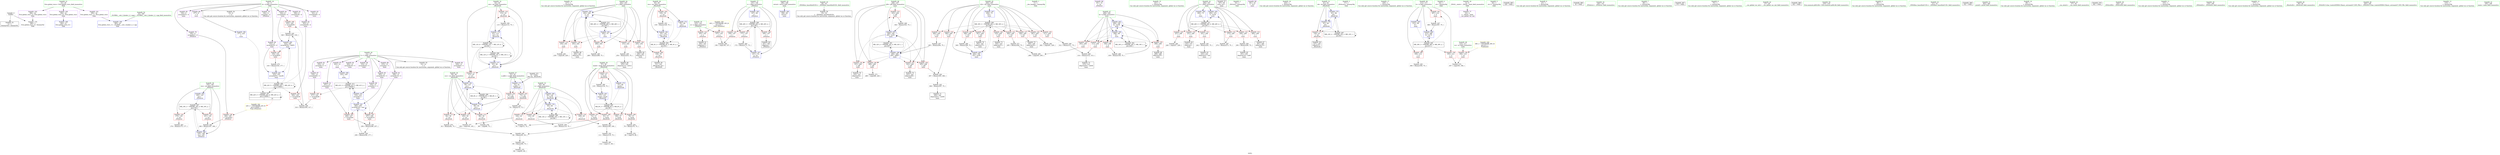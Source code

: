 digraph "SVFG" {
	label="SVFG";

	Node0x565518e38b90 [shape=record,color=grey,label="{NodeID: 0\nNullPtr}"];
	Node0x565518e38b90 -> Node0x565518e5ef60[style=solid];
	Node0x565518e38b90 -> Node0x565518e66040[style=solid];
	Node0x565518e62f60 [shape=record,color=grey,label="{NodeID: 263\n176 = Binary(175, 177, )\n}"];
	Node0x565518e66890 [shape=record,color=blue,label="{NodeID: 180\n65\<--120\ni\<--inc14\n_Z6solve0i\n}"];
	Node0x565518e66890 -> Node0x565518e635a0[style=dashed];
	Node0x565518e66890 -> Node0x565518e63670[style=dashed];
	Node0x565518e66890 -> Node0x565518e63740[style=dashed];
	Node0x565518e66890 -> Node0x565518e666f0[style=dashed];
	Node0x565518e66890 -> Node0x565518e66890[style=dashed];
	Node0x565518e66890 -> Node0x565518e7d8d0[style=dashed];
	Node0x565518e5dba0 [shape=record,color=purple,label="{NodeID: 97\n316\<--12\narrayidx46\<--C\nmain\n}"];
	Node0x565518e5dba0 -> Node0x565518e65bd0[style=solid];
	Node0x565518e53560 [shape=record,color=green,label="{NodeID: 14\n217\<--1\n\<--dummyObj\nCan only get source location for instruction, argument, global var or function.}"];
	Node0x565518e6f4b0 [shape=record,color=grey,label="{NodeID: 277\n106 = cmp(104, 105, )\n}"];
	Node0x565518e614b0 [shape=record,color=blue,label="{NodeID: 194\n202\<--269\nj\<--inc\nmain\n}"];
	Node0x565518e614b0 -> Node0x565518e64370[style=dashed];
	Node0x565518e614b0 -> Node0x565518e64440[style=dashed];
	Node0x565518e614b0 -> Node0x565518e64510[style=dashed];
	Node0x565518e614b0 -> Node0x565518e645e0[style=dashed];
	Node0x565518e614b0 -> Node0x565518e646b0[style=dashed];
	Node0x565518e614b0 -> Node0x565518e614b0[style=dashed];
	Node0x565518e614b0 -> Node0x565518e819d0[style=dashed];
	Node0x565518e5e790 [shape=record,color=red,label="{NodeID: 111\n134\<--57\n\<--mask\n_Z6solve0i\n}"];
	Node0x565518e5e790 -> Node0x565518e62ae0[style=solid];
	Node0x565518e5ca90 [shape=record,color=green,label="{NodeID: 28\n55\<--56\nres\<--res_field_insensitive\n_Z6solve0i\n}"];
	Node0x565518e5ca90 -> Node0x565518e5e2b0[style=solid];
	Node0x565518e5ca90 -> Node0x565518e5e380[style=solid];
	Node0x565518e5ca90 -> Node0x565518e66210[style=solid];
	Node0x565518e5ca90 -> Node0x565518e66a30[style=solid];
	Node0x565518e63b50 [shape=record,color=red,label="{NodeID: 125\n156\<--147\n\<--i\n_Z5Solvev\n}"];
	Node0x565518e63b50 -> Node0x565518e6f930[style=solid];
	Node0x565518e5d5f0 [shape=record,color=green,label="{NodeID: 42\n198\<--199\nretval\<--retval_field_insensitive\nmain\n}"];
	Node0x565518e5d5f0 -> Node0x565518e66f10[style=solid];
	Node0x565518e646b0 [shape=record,color=red,label="{NodeID: 139\n268\<--202\n\<--j\nmain\n}"];
	Node0x565518e646b0 -> Node0x565518e63260[style=solid];
	Node0x565518e5f260 [shape=record,color=black,label="{NodeID: 56\n35\<--36\n\<--_ZNSt8ios_base4InitD1Ev\nCan only get source location for instruction, argument, global var or function.}"];
	Node0x565518e65210 [shape=record,color=red,label="{NodeID: 153\n343\<--206\n\<--j26\nmain\n}"];
	Node0x565518e65210 -> Node0x565518e6e8b0[style=solid];
	Node0x565518e5fdf0 [shape=record,color=black,label="{NodeID: 70\n302\<--301\nidxprom37\<--\nmain\n}"];
	Node0x565518e6bc20 [shape=record,color=grey,label="{NodeID: 250\n259 = Binary(258, 177, )\n}"];
	Node0x565518e6bc20 -> Node0x565518e613e0[style=solid];
	Node0x565518e65d70 [shape=record,color=red,label="{NodeID: 167\n334\<--333\n\<--arrayidx55\nmain\n}"];
	Node0x565518e65d70 -> Node0x565518e6ed30[style=solid];
	Node0x565518e60950 [shape=record,color=purple,label="{NodeID: 84\n324\<--8\narrayidx50\<--d\nmain\n}"];
	Node0x565518e60950 -> Node0x565518e65ca0[style=solid];
	Node0x565518e60950 -> Node0x565518e61990[style=solid];
	Node0x565518e3ced0 [shape=record,color=green,label="{NodeID: 1\n7\<--1\n__dso_handle\<--dummyObj\nGlob }"];
	Node0x565518e630e0 [shape=record,color=grey,label="{NodeID: 264\n172 = Binary(171, 75, )\n}"];
	Node0x565518e630e0 -> Node0x565518e66e40[style=solid];
	Node0x565518e66960 [shape=record,color=blue,label="{NodeID: 181\n59\<--123\ncur\<--\n_Z6solve0i\n}"];
	Node0x565518e66960 -> Node0x565518e5e860[style=dashed];
	Node0x565518e66960 -> Node0x565518e5e930[style=dashed];
	Node0x565518e66960 -> Node0x565518e5ea00[style=dashed];
	Node0x565518e66960 -> Node0x565518e66960[style=dashed];
	Node0x565518e66960 -> Node0x565518e7c5d0[style=dashed];
	Node0x565518e5dc70 [shape=record,color=purple,label="{NodeID: 98\n181\<--18\n\<--.str\n_Z5Solvev\n}"];
	Node0x565518e5c100 [shape=record,color=green,label="{NodeID: 15\n221\<--1\n\<--dummyObj\nCan only get source location for instruction, argument, global var or function.}"];
	Node0x565518e6f630 [shape=record,color=grey,label="{NodeID: 278\n76 = cmp(72, 74, )\n}"];
	Node0x565518e61580 [shape=record,color=blue,label="{NodeID: 195\n200\<--274\ni\<--inc20\nmain\n}"];
	Node0x565518e61580 -> Node0x565518e814d0[style=dashed];
	Node0x565518e5e860 [shape=record,color=red,label="{NodeID: 112\n88\<--59\n\<--cur\n_Z6solve0i\n}"];
	Node0x565518e5e860 -> Node0x565518e6f7b0[style=solid];
	Node0x565518e5cb60 [shape=record,color=green,label="{NodeID: 29\n57\<--58\nmask\<--mask_field_insensitive\n_Z6solve0i\n}"];
	Node0x565518e5cb60 -> Node0x565518e5e450[style=solid];
	Node0x565518e5cb60 -> Node0x565518e5e520[style=solid];
	Node0x565518e5cb60 -> Node0x565518e5e5f0[style=solid];
	Node0x565518e5cb60 -> Node0x565518e5e6c0[style=solid];
	Node0x565518e5cb60 -> Node0x565518e5e790[style=solid];
	Node0x565518e5cb60 -> Node0x565518e662e0[style=solid];
	Node0x565518e5cb60 -> Node0x565518e66b00[style=solid];
	Node0x565518e63c20 [shape=record,color=red,label="{NodeID: 126\n160\<--147\n\<--i\n_Z5Solvev\n}"];
	Node0x565518e63c20 -> Node0x565518e5f5d0[style=solid];
	Node0x565518e5d6c0 [shape=record,color=green,label="{NodeID: 43\n200\<--201\ni\<--i_field_insensitive\nmain\n}"];
	Node0x565518e5d6c0 -> Node0x565518e63e90[style=solid];
	Node0x565518e5d6c0 -> Node0x565518e63f60[style=solid];
	Node0x565518e5d6c0 -> Node0x565518e64030[style=solid];
	Node0x565518e5d6c0 -> Node0x565518e64100[style=solid];
	Node0x565518e5d6c0 -> Node0x565518e641d0[style=solid];
	Node0x565518e5d6c0 -> Node0x565518e642a0[style=solid];
	Node0x565518e5d6c0 -> Node0x565518e670b0[style=solid];
	Node0x565518e5d6c0 -> Node0x565518e61580[style=solid];
	Node0x565518e7fbd0 [shape=record,color=black,label="{NodeID: 306\nMR_20V_3 = PHI(MR_20V_4, MR_20V_2, )\npts\{148 \}\n}"];
	Node0x565518e7fbd0 -> Node0x565518e63b50[style=dashed];
	Node0x565518e7fbd0 -> Node0x565518e63c20[style=dashed];
	Node0x565518e7fbd0 -> Node0x565518e63cf0[style=dashed];
	Node0x565518e7fbd0 -> Node0x565518e66e40[style=dashed];
	Node0x565518e64780 [shape=record,color=red,label="{NodeID: 140\n281\<--204\n\<--i22\nmain\n}"];
	Node0x565518e64780 -> Node0x565518e6fc30[style=solid];
	Node0x565518e5f360 [shape=record,color=black,label="{NodeID: 57\n197\<--69\nmain_ret\<--\nmain\n}"];
	Node0x565518e652e0 [shape=record,color=red,label="{NodeID: 154\n293\<--208\n\<--k\nmain\n}"];
	Node0x565518e652e0 -> Node0x565518e700b0[style=solid];
	Node0x565518e5fec0 [shape=record,color=black,label="{NodeID: 71\n309\<--308\nidxprom41\<--sub40\nmain\n}"];
	Node0x565518e6bda0 [shape=record,color=grey,label="{NodeID: 251\n258 = Binary(248, 257, )\n}"];
	Node0x565518e6bda0 -> Node0x565518e6bc20[style=solid];
	Node0x565518e65e40 [shape=record,color=blue,label="{NodeID: 168\n384\<--23\nllvm.global_ctors_0\<--\nGlob }"];
	Node0x565518e60a20 [shape=record,color=purple,label="{NodeID: 85\n330\<--8\narrayidx53\<--d\nmain\n}"];
	Node0x565518e39320 [shape=record,color=green,label="{NodeID: 2\n16\<--1\n_ZSt3cin\<--dummyObj\nGlob }"];
	Node0x565518e63260 [shape=record,color=grey,label="{NodeID: 265\n269 = Binary(268, 75, )\n}"];
	Node0x565518e63260 -> Node0x565518e614b0[style=solid];
	Node0x565518e66a30 [shape=record,color=blue,label="{NodeID: 182\n55\<--130\nres\<--inc17\n_Z6solve0i\n}"];
	Node0x565518e66a30 -> Node0x565518e7bbd0[style=dashed];
	Node0x565518e5dd40 [shape=record,color=purple,label="{NodeID: 99\n361\<--20\n\<--.str.1\nmain\n}"];
	Node0x565518e5c190 [shape=record,color=green,label="{NodeID: 16\n224\<--1\n\<--dummyObj\nCan only get source location for instruction, argument, global var or function.}"];
	Node0x565518e6f7b0 [shape=record,color=grey,label="{NodeID: 279\n89 = cmp(88, 75, )\n}"];
	Node0x565518e61650 [shape=record,color=blue,label="{NodeID: 196\n277\<--224\n\<--\nmain\n}"];
	Node0x565518e61650 -> Node0x565518e7ecd0[style=dashed];
	Node0x565518e5e930 [shape=record,color=red,label="{NodeID: 113\n92\<--59\n\<--cur\n_Z6solve0i\n}"];
	Node0x565518e5e930 -> Node0x565518e6ea30[style=solid];
	Node0x565518e5cc30 [shape=record,color=green,label="{NodeID: 30\n59\<--60\ncur\<--cur_field_insensitive\n_Z6solve0i\n}"];
	Node0x565518e5cc30 -> Node0x565518e5e860[style=solid];
	Node0x565518e5cc30 -> Node0x565518e5e930[style=solid];
	Node0x565518e5cc30 -> Node0x565518e5ea00[style=solid];
	Node0x565518e5cc30 -> Node0x565518e663b0[style=solid];
	Node0x565518e5cc30 -> Node0x565518e66960[style=solid];
	Node0x565518e63cf0 [shape=record,color=red,label="{NodeID: 127\n171\<--147\n\<--i\n_Z5Solvev\n}"];
	Node0x565518e63cf0 -> Node0x565518e630e0[style=solid];
	Node0x565518e5d790 [shape=record,color=green,label="{NodeID: 44\n202\<--203\nj\<--j_field_insensitive\nmain\n}"];
	Node0x565518e5d790 -> Node0x565518e64370[style=solid];
	Node0x565518e5d790 -> Node0x565518e64440[style=solid];
	Node0x565518e5d790 -> Node0x565518e64510[style=solid];
	Node0x565518e5d790 -> Node0x565518e645e0[style=solid];
	Node0x565518e5d790 -> Node0x565518e646b0[style=solid];
	Node0x565518e5d790 -> Node0x565518e61310[style=solid];
	Node0x565518e5d790 -> Node0x565518e614b0[style=solid];
	Node0x565518e800d0 [shape=record,color=black,label="{NodeID: 307\nMR_18V_3 = PHI(MR_18V_4, MR_18V_2, )\npts\{146 \}\n}"];
	Node0x565518e800d0 -> Node0x565518e639b0[style=dashed];
	Node0x565518e800d0 -> Node0x565518e63a80[style=dashed];
	Node0x565518e800d0 -> Node0x565518e66d70[style=dashed];
	Node0x565518e64850 [shape=record,color=red,label="{NodeID: 141\n284\<--204\n\<--i22\nmain\n}"];
	Node0x565518e64850 -> Node0x565518e62660[style=solid];
	Node0x565518e5f430 [shape=record,color=black,label="{NodeID: 58\n127\<--126\ntobool15\<--\n_Z6solve0i\n}"];
	Node0x565518e6aa20 [shape=record,color=grey,label="{NodeID: 238\n95 = Binary(94, 75, )\n}"];
	Node0x565518e6aa20 -> Node0x565518e6f1b0[style=solid];
	Node0x565518e653b0 [shape=record,color=red,label="{NodeID: 155\n298\<--208\n\<--k\nmain\n}"];
	Node0x565518e653b0 -> Node0x565518e5fd20[style=solid];
	Node0x565518e5ff90 [shape=record,color=black,label="{NodeID: 72\n315\<--314\nidxprom45\<--sub44\nmain\n}"];
	Node0x565518e6bf20 [shape=record,color=grey,label="{NodeID: 252\n111 = Binary(110, 75, )\n}"];
	Node0x565518e6bf20 -> Node0x565518e6fab0[style=solid];
	Node0x565518e65f40 [shape=record,color=blue,label="{NodeID: 169\n385\<--24\nllvm.global_ctors_1\<--_GLOBAL__sub_I_ilyakor_2_1.cpp\nGlob }"];
	Node0x565518e60af0 [shape=record,color=purple,label="{NodeID: 86\n333\<--8\narrayidx55\<--d\nmain\n}"];
	Node0x565518e60af0 -> Node0x565518e65d70[style=solid];
	Node0x565518e60af0 -> Node0x565518e61a60[style=solid];
	Node0x565518e3c8d0 [shape=record,color=green,label="{NodeID: 3\n17\<--1\n_ZSt4cout\<--dummyObj\nGlob }"];
	Node0x565518e6e430 [shape=record,color=grey,label="{NodeID: 266\n349 = Binary(348, 75, )\n}"];
	Node0x565518e6e430 -> Node0x565518e61cd0[style=solid];
	Node0x565518e66b00 [shape=record,color=blue,label="{NodeID: 183\n57\<--135\nmask\<--inc20\n_Z6solve0i\n}"];
	Node0x565518e66b00 -> Node0x565518e7c0d0[style=dashed];
	Node0x565518e5de10 [shape=record,color=purple,label="{NodeID: 100\n384\<--22\nllvm.global_ctors_0\<--llvm.global_ctors\nGlob }"];
	Node0x565518e5de10 -> Node0x565518e65e40[style=solid];
	Node0x565518e5c220 [shape=record,color=green,label="{NodeID: 17\n229\<--1\n\<--dummyObj\nCan only get source location for instruction, argument, global var or function.}"];
	Node0x565518e6f930 [shape=record,color=grey,label="{NodeID: 280\n158 = cmp(156, 157, )\n}"];
	Node0x565518e61720 [shape=record,color=blue,label="{NodeID: 197\n204\<--75\ni22\<--\nmain\n}"];
	Node0x565518e61720 -> Node0x565518e7ddd0[style=dashed];
	Node0x565518e5ea00 [shape=record,color=red,label="{NodeID: 114\n105\<--59\n\<--cur\n_Z6solve0i\n}"];
	Node0x565518e5ea00 -> Node0x565518e6f4b0[style=solid];
	Node0x565518e5cd00 [shape=record,color=green,label="{NodeID: 31\n61\<--62\nok\<--ok_field_insensitive\n_Z6solve0i\n}"];
	Node0x565518e5cd00 -> Node0x565518e63330[style=solid];
	Node0x565518e5cd00 -> Node0x565518e66480[style=solid];
	Node0x565518e5cd00 -> Node0x565518e66550[style=solid];
	Node0x565518e7bbd0 [shape=record,color=black,label="{NodeID: 294\nMR_4V_3 = PHI(MR_4V_4, MR_4V_2, )\npts\{56 \}\n}"];
	Node0x565518e7bbd0 -> Node0x565518e5e2b0[style=dashed];
	Node0x565518e7bbd0 -> Node0x565518e5e380[style=dashed];
	Node0x565518e7bbd0 -> Node0x565518e66a30[style=dashed];
	Node0x565518e7bbd0 -> Node0x565518e7bbd0[style=dashed];
	Node0x565518e63dc0 [shape=record,color=red,label="{NodeID: 128\n166\<--165\n\<--arrayidx2\n_Z5Solvev\n}"];
	Node0x565518e63dc0 -> Node0x565518e62de0[style=solid];
	Node0x565518e5d860 [shape=record,color=green,label="{NodeID: 45\n204\<--205\ni22\<--i22_field_insensitive\nmain\n}"];
	Node0x565518e5d860 -> Node0x565518e64780[style=solid];
	Node0x565518e5d860 -> Node0x565518e64850[style=solid];
	Node0x565518e5d860 -> Node0x565518e64920[style=solid];
	Node0x565518e5d860 -> Node0x565518e649f0[style=solid];
	Node0x565518e5d860 -> Node0x565518e64ac0[style=solid];
	Node0x565518e5d860 -> Node0x565518e64b90[style=solid];
	Node0x565518e5d860 -> Node0x565518e64c60[style=solid];
	Node0x565518e5d860 -> Node0x565518e64d30[style=solid];
	Node0x565518e5d860 -> Node0x565518e64e00[style=solid];
	Node0x565518e5d860 -> Node0x565518e61720[style=solid];
	Node0x565518e5d860 -> Node0x565518e61cd0[style=solid];
	Node0x565518e64920 [shape=record,color=red,label="{NodeID: 142\n294\<--204\n\<--i22\nmain\n}"];
	Node0x565518e64920 -> Node0x565518e6ebb0[style=solid];
	Node0x565518e5f500 [shape=record,color=black,label="{NodeID: 59\n51\<--138\n_Z6solve0i_ret\<--\n_Z6solve0i\n}"];
	Node0x565518e6aba0 [shape=record,color=grey,label="{NodeID: 239\n360 = Binary(359, 75, )\n}"];
	Node0x565518e65480 [shape=record,color=red,label="{NodeID: 156\n313\<--208\n\<--k\nmain\n}"];
	Node0x565518e65480 -> Node0x565518e6b920[style=solid];
	Node0x565518e60060 [shape=record,color=black,label="{NodeID: 73\n320\<--319\nidxprom47\<--\nmain\n}"];
	Node0x565518e6c0a0 [shape=record,color=grey,label="{NodeID: 253\n130 = Binary(129, 75, )\n}"];
	Node0x565518e6c0a0 -> Node0x565518e66a30[style=solid];
	Node0x565518e66040 [shape=record,color=blue, style = dotted,label="{NodeID: 170\n386\<--3\nllvm.global_ctors_2\<--dummyVal\nGlob }"];
	Node0x565518e60bc0 [shape=record,color=purple,label="{NodeID: 87\n222\<--12\n\<--C\nmain\n}"];
	Node0x565518e60bc0 -> Node0x565518e66fe0[style=solid];
	Node0x565518e53eb0 [shape=record,color=green,label="{NodeID: 4\n18\<--1\n.str\<--dummyObj\nGlob }"];
	Node0x565518e6e5b0 [shape=record,color=grey,label="{NodeID: 267\n274 = Binary(273, 75, )\n}"];
	Node0x565518e6e5b0 -> Node0x565518e61580[style=solid];
	Node0x565518e66bd0 [shape=record,color=blue,label="{NodeID: 184\n145\<--153\nres\<--\n_Z5Solvev\n}"];
	Node0x565518e66bd0 -> Node0x565518e800d0[style=dashed];
	Node0x565518e5df10 [shape=record,color=purple,label="{NodeID: 101\n385\<--22\nllvm.global_ctors_1\<--llvm.global_ctors\nGlob }"];
	Node0x565518e5df10 -> Node0x565518e65f40[style=solid];
	Node0x565518e5c2b0 [shape=record,color=green,label="{NodeID: 18\n4\<--6\n_ZStL8__ioinit\<--_ZStL8__ioinit_field_insensitive\nGlob }"];
	Node0x565518e5c2b0 -> Node0x565518e603a0[style=solid];
	Node0x565518e6fab0 [shape=record,color=grey,label="{NodeID: 281\n112 = cmp(111, 69, )\n}"];
	Node0x565518e617f0 [shape=record,color=blue,label="{NodeID: 198\n206\<--285\nj26\<--add27\nmain\n}"];
	Node0x565518e617f0 -> Node0x565518e64ed0[style=dashed];
	Node0x565518e617f0 -> Node0x565518e64fa0[style=dashed];
	Node0x565518e617f0 -> Node0x565518e65070[style=dashed];
	Node0x565518e617f0 -> Node0x565518e65140[style=dashed];
	Node0x565518e617f0 -> Node0x565518e65210[style=dashed];
	Node0x565518e617f0 -> Node0x565518e61c00[style=dashed];
	Node0x565518e617f0 -> Node0x565518e7e2d0[style=dashed];
	Node0x565518e63330 [shape=record,color=red,label="{NodeID: 115\n126\<--61\n\<--ok\n_Z6solve0i\n}"];
	Node0x565518e63330 -> Node0x565518e5f430[style=solid];
	Node0x565518e5cdd0 [shape=record,color=green,label="{NodeID: 32\n63\<--64\ncnt\<--cnt_field_insensitive\n_Z6solve0i\n}"];
	Node0x565518e5cdd0 -> Node0x565518e63400[style=solid];
	Node0x565518e5cdd0 -> Node0x565518e634d0[style=solid];
	Node0x565518e5cdd0 -> Node0x565518e66620[style=solid];
	Node0x565518e5cdd0 -> Node0x565518e667c0[style=solid];
	Node0x565518e7c0d0 [shape=record,color=black,label="{NodeID: 295\nMR_6V_3 = PHI(MR_6V_4, MR_6V_2, )\npts\{58 \}\n}"];
	Node0x565518e7c0d0 -> Node0x565518e5e450[style=dashed];
	Node0x565518e7c0d0 -> Node0x565518e5e520[style=dashed];
	Node0x565518e7c0d0 -> Node0x565518e5e5f0[style=dashed];
	Node0x565518e7c0d0 -> Node0x565518e5e6c0[style=dashed];
	Node0x565518e7c0d0 -> Node0x565518e5e790[style=dashed];
	Node0x565518e7c0d0 -> Node0x565518e66b00[style=dashed];
	Node0x565518e63e90 [shape=record,color=red,label="{NodeID: 129\n227\<--200\n\<--i\nmain\n}"];
	Node0x565518e63e90 -> Node0x565518e6ff30[style=solid];
	Node0x565518e5d930 [shape=record,color=green,label="{NodeID: 46\n206\<--207\nj26\<--j26_field_insensitive\nmain\n}"];
	Node0x565518e5d930 -> Node0x565518e64ed0[style=solid];
	Node0x565518e5d930 -> Node0x565518e64fa0[style=solid];
	Node0x565518e5d930 -> Node0x565518e65070[style=solid];
	Node0x565518e5d930 -> Node0x565518e65140[style=solid];
	Node0x565518e5d930 -> Node0x565518e65210[style=solid];
	Node0x565518e5d930 -> Node0x565518e617f0[style=solid];
	Node0x565518e5d930 -> Node0x565518e61c00[style=solid];
	Node0x565518e649f0 [shape=record,color=red,label="{NodeID: 143\n301\<--204\n\<--i22\nmain\n}"];
	Node0x565518e649f0 -> Node0x565518e5fdf0[style=solid];
	Node0x565518e5f5d0 [shape=record,color=black,label="{NodeID: 60\n161\<--160\nidxprom\<--\n_Z5Solvev\n}"];
	Node0x565518e6ad20 [shape=record,color=grey,label="{NodeID: 240\n94 = Binary(91, 93, )\n}"];
	Node0x565518e6ad20 -> Node0x565518e6aa20[style=solid];
	Node0x565518e65550 [shape=record,color=red,label="{NodeID: 157\n338\<--208\n\<--k\nmain\n}"];
	Node0x565518e65550 -> Node0x565518e6e730[style=solid];
	Node0x565518e60130 [shape=record,color=black,label="{NodeID: 74\n323\<--322\nidxprom49\<--\nmain\n}"];
	Node0x565518e6c220 [shape=record,color=grey,label="{NodeID: 254\n79 = Binary(78, 75, )\n}"];
	Node0x565518e6c220 -> Node0x565518e6f330[style=solid];
	Node0x565518e66140 [shape=record,color=blue,label="{NodeID: 171\n53\<--52\nn.addr\<--n\n_Z6solve0i\n}"];
	Node0x565518e66140 -> Node0x565518e5e110[style=dashed];
	Node0x565518e66140 -> Node0x565518e5e1e0[style=dashed];
	Node0x565518e60c90 [shape=record,color=purple,label="{NodeID: 88\n233\<--12\narrayidx\<--C\nmain\n}"];
	Node0x565518e3cc00 [shape=record,color=green,label="{NodeID: 5\n20\<--1\n.str.1\<--dummyObj\nGlob }"];
	Node0x565518e6e730 [shape=record,color=grey,label="{NodeID: 268\n339 = Binary(338, 75, )\n}"];
	Node0x565518e6e730 -> Node0x565518e61b30[style=solid];
	Node0x565518e66ca0 [shape=record,color=blue,label="{NodeID: 185\n147\<--69\ni\<--\n_Z5Solvev\n}"];
	Node0x565518e66ca0 -> Node0x565518e7fbd0[style=dashed];
	Node0x565518e5e010 [shape=record,color=purple,label="{NodeID: 102\n386\<--22\nllvm.global_ctors_2\<--llvm.global_ctors\nGlob }"];
	Node0x565518e5e010 -> Node0x565518e66040[style=solid];
	Node0x565518e5c340 [shape=record,color=green,label="{NodeID: 19\n8\<--11\nd\<--d_field_insensitive\nGlob }"];
	Node0x565518e5c340 -> Node0x565518e5f060[style=solid];
	Node0x565518e5c340 -> Node0x565518e60470[style=solid];
	Node0x565518e5c340 -> Node0x565518e60540[style=solid];
	Node0x565518e5c340 -> Node0x565518e60610[style=solid];
	Node0x565518e5c340 -> Node0x565518e606e0[style=solid];
	Node0x565518e5c340 -> Node0x565518e607b0[style=solid];
	Node0x565518e5c340 -> Node0x565518e60880[style=solid];
	Node0x565518e5c340 -> Node0x565518e60950[style=solid];
	Node0x565518e5c340 -> Node0x565518e60a20[style=solid];
	Node0x565518e5c340 -> Node0x565518e60af0[style=solid];
	Node0x565518b2f8b0 [shape=record,color=black,label="{NodeID: 365\n149 = PHI()\n}"];
	Node0x565518e6fc30 [shape=record,color=grey,label="{NodeID: 282\n282 = cmp(281, 229, )\n}"];
	Node0x565518e618c0 [shape=record,color=blue,label="{NodeID: 199\n208\<--69\nk\<--\nmain\n}"];
	Node0x565518e618c0 -> Node0x565518e652e0[style=dashed];
	Node0x565518e618c0 -> Node0x565518e653b0[style=dashed];
	Node0x565518e618c0 -> Node0x565518e65480[style=dashed];
	Node0x565518e618c0 -> Node0x565518e65550[style=dashed];
	Node0x565518e618c0 -> Node0x565518e618c0[style=dashed];
	Node0x565518e618c0 -> Node0x565518e61b30[style=dashed];
	Node0x565518e618c0 -> Node0x565518e7e7d0[style=dashed];
	Node0x565518e63400 [shape=record,color=red,label="{NodeID: 116\n114\<--63\n\<--cnt\n_Z6solve0i\n}"];
	Node0x565518e63400 -> Node0x565518e624e0[style=solid];
	Node0x565518e5cea0 [shape=record,color=green,label="{NodeID: 33\n65\<--66\ni\<--i_field_insensitive\n_Z6solve0i\n}"];
	Node0x565518e5cea0 -> Node0x565518e635a0[style=solid];
	Node0x565518e5cea0 -> Node0x565518e63670[style=solid];
	Node0x565518e5cea0 -> Node0x565518e63740[style=solid];
	Node0x565518e5cea0 -> Node0x565518e666f0[style=solid];
	Node0x565518e5cea0 -> Node0x565518e66890[style=solid];
	Node0x565518e7c5d0 [shape=record,color=black,label="{NodeID: 296\nMR_8V_2 = PHI(MR_8V_3, MR_8V_1, )\npts\{60 \}\n}"];
	Node0x565518e7c5d0 -> Node0x565518e663b0[style=dashed];
	Node0x565518e7c5d0 -> Node0x565518e7c5d0[style=dashed];
	Node0x565518e63f60 [shape=record,color=red,label="{NodeID: 130\n231\<--200\n\<--i\nmain\n}"];
	Node0x565518e63f60 -> Node0x565518e5f770[style=solid];
	Node0x565518e5da00 [shape=record,color=green,label="{NodeID: 47\n208\<--209\nk\<--k_field_insensitive\nmain\n}"];
	Node0x565518e5da00 -> Node0x565518e652e0[style=solid];
	Node0x565518e5da00 -> Node0x565518e653b0[style=solid];
	Node0x565518e5da00 -> Node0x565518e65480[style=solid];
	Node0x565518e5da00 -> Node0x565518e65550[style=solid];
	Node0x565518e5da00 -> Node0x565518e618c0[style=solid];
	Node0x565518e5da00 -> Node0x565518e61b30[style=solid];
	Node0x565518e64ac0 [shape=record,color=red,label="{NodeID: 144\n306\<--204\n\<--i22\nmain\n}"];
	Node0x565518e64ac0 -> Node0x565518e6b320[style=solid];
	Node0x565518e5f6a0 [shape=record,color=black,label="{NodeID: 61\n164\<--163\nidxprom1\<--\n_Z5Solvev\n}"];
	Node0x565518e6aea0 [shape=record,color=grey,label="{NodeID: 241\n74 = Binary(75, 73, )\n}"];
	Node0x565518e6aea0 -> Node0x565518e6f630[style=solid];
	Node0x565518e65620 [shape=record,color=red,label="{NodeID: 158\n356\<--210\n\<--nc\nmain\n}"];
	Node0x565518e65620 -> Node0x565518e6f030[style=solid];
	Node0x565518e60200 [shape=record,color=black,label="{NodeID: 75\n329\<--328\nidxprom52\<--\nmain\n}"];
	Node0x565518e62360 [shape=record,color=grey,label="{NodeID: 255\n254 = Binary(253, 75, )\n}"];
	Node0x565518e62360 -> Node0x565518e5fab0[style=solid];
	Node0x565518e66210 [shape=record,color=blue,label="{NodeID: 172\n55\<--69\nres\<--\n_Z6solve0i\n}"];
	Node0x565518e66210 -> Node0x565518e7bbd0[style=dashed];
	Node0x565518e60d60 [shape=record,color=purple,label="{NodeID: 89\n234\<--12\narrayidx1\<--C\nmain\n}"];
	Node0x565518e60d60 -> Node0x565518e67180[style=solid];
	Node0x565518e3cab0 [shape=record,color=green,label="{NodeID: 6\n23\<--1\n\<--dummyObj\nCan only get source location for instruction, argument, global var or function.}"];
	Node0x565518e6e8b0 [shape=record,color=grey,label="{NodeID: 269\n344 = Binary(343, 75, )\n}"];
	Node0x565518e6e8b0 -> Node0x565518e61c00[style=solid];
	Node0x565518e66d70 [shape=record,color=blue,label="{NodeID: 186\n145\<--168\nres\<--add\n_Z5Solvev\n}"];
	Node0x565518e66d70 -> Node0x565518e800d0[style=dashed];
	Node0x565518e5e110 [shape=record,color=red,label="{NodeID: 103\n73\<--53\n\<--n.addr\n_Z6solve0i\n}"];
	Node0x565518e5e110 -> Node0x565518e6aea0[style=solid];
	Node0x565518e5c410 [shape=record,color=green,label="{NodeID: 20\n12\<--15\nC\<--C_field_insensitive\nGlob }"];
	Node0x565518e5c410 -> Node0x565518e5f160[style=solid];
	Node0x565518e5c410 -> Node0x565518e60bc0[style=solid];
	Node0x565518e5c410 -> Node0x565518e60c90[style=solid];
	Node0x565518e5c410 -> Node0x565518e60d60[style=solid];
	Node0x565518e5c410 -> Node0x565518e60e30[style=solid];
	Node0x565518e5c410 -> Node0x565518e60f00[style=solid];
	Node0x565518e5c410 -> Node0x565518e60fd0[style=solid];
	Node0x565518e5c410 -> Node0x565518e610a0[style=solid];
	Node0x565518e5c410 -> Node0x565518e61170[style=solid];
	Node0x565518e5c410 -> Node0x565518e61240[style=solid];
	Node0x565518e5c410 -> Node0x565518e5dad0[style=solid];
	Node0x565518e5c410 -> Node0x565518e5dba0[style=solid];
	Node0x565518e97230 [shape=record,color=black,label="{NodeID: 366\n34 = PHI()\n}"];
	Node0x565518e6fdb0 [shape=record,color=grey,label="{NodeID: 283\n239 = cmp(238, 229, )\n}"];
	Node0x565518e61990 [shape=record,color=blue,label="{NodeID: 200\n324\<--326\narrayidx50\<--add51\nmain\n}"];
	Node0x565518e61990 -> Node0x565518e65d70[style=dashed];
	Node0x565518e61990 -> Node0x565518e61a60[style=dashed];
	Node0x565518e634d0 [shape=record,color=red,label="{NodeID: 117\n123\<--63\n\<--cnt\n_Z6solve0i\n}"];
	Node0x565518e634d0 -> Node0x565518e66960[style=solid];
	Node0x565518e5cf70 [shape=record,color=green,label="{NodeID: 34\n140\<--141\n_Z5Solvev\<--_Z5Solvev_field_insensitive\n}"];
	Node0x565518e7cad0 [shape=record,color=black,label="{NodeID: 297\nMR_10V_2 = PHI(MR_10V_3, MR_10V_1, )\npts\{62 \}\n}"];
	Node0x565518e7cad0 -> Node0x565518e66480[style=dashed];
	Node0x565518e7cad0 -> Node0x565518e7cad0[style=dashed];
	Node0x565518e64030 [shape=record,color=red,label="{NodeID: 131\n241\<--200\n\<--i\nmain\n}"];
	Node0x565518e64030 -> Node0x565518e62c60[style=solid];
	Node0x565518e5eaf0 [shape=record,color=green,label="{NodeID: 48\n210\<--211\nnc\<--nc_field_insensitive\nmain\n}"];
	Node0x565518e5eaf0 -> Node0x565518e65620[style=solid];
	Node0x565518e814d0 [shape=record,color=black,label="{NodeID: 311\nMR_26V_3 = PHI(MR_26V_4, MR_26V_2, )\npts\{201 \}\n}"];
	Node0x565518e814d0 -> Node0x565518e63e90[style=dashed];
	Node0x565518e814d0 -> Node0x565518e63f60[style=dashed];
	Node0x565518e814d0 -> Node0x565518e64030[style=dashed];
	Node0x565518e814d0 -> Node0x565518e64100[style=dashed];
	Node0x565518e814d0 -> Node0x565518e641d0[style=dashed];
	Node0x565518e814d0 -> Node0x565518e642a0[style=dashed];
	Node0x565518e814d0 -> Node0x565518e61580[style=dashed];
	Node0x565518e64b90 [shape=record,color=red,label="{NodeID: 145\n311\<--204\n\<--i22\nmain\n}"];
	Node0x565518e64b90 -> Node0x565518e6baa0[style=solid];
	Node0x565518e5f770 [shape=record,color=black,label="{NodeID: 62\n232\<--231\nidxprom\<--\nmain\n}"];
	Node0x565518e6b020 [shape=record,color=grey,label="{NodeID: 242\n110 = Binary(108, 109, )\n}"];
	Node0x565518e6b020 -> Node0x565518e6bf20[style=solid];
	Node0x565518e656f0 [shape=record,color=red,label="{NodeID: 159\n355\<--212\n\<--it\nmain\n}"];
	Node0x565518e656f0 -> Node0x565518e6f030[style=solid];
	Node0x565518e602d0 [shape=record,color=black,label="{NodeID: 76\n332\<--331\nidxprom54\<--\nmain\n}"];
	Node0x565518e86520 [shape=record,color=yellow,style=double,label="{NodeID: 339\n16V_1 = ENCHI(MR_16V_0)\npts\{144 \}\nFun[_Z5Solvev]}"];
	Node0x565518e86520 -> Node0x565518e63810[style=dashed];
	Node0x565518e86520 -> Node0x565518e638e0[style=dashed];
	Node0x565518e624e0 [shape=record,color=grey,label="{NodeID: 256\n115 = Binary(114, 75, )\n}"];
	Node0x565518e624e0 -> Node0x565518e667c0[style=solid];
	Node0x565518e662e0 [shape=record,color=blue,label="{NodeID: 173\n57\<--69\nmask\<--\n_Z6solve0i\n}"];
	Node0x565518e662e0 -> Node0x565518e7c0d0[style=dashed];
	Node0x565518e60e30 [shape=record,color=purple,label="{NodeID: 90\n244\<--12\narrayidx6\<--C\nmain\n}"];
	Node0x565518e393e0 [shape=record,color=green,label="{NodeID: 7\n69\<--1\n\<--dummyObj\nCan only get source location for instruction, argument, global var or function.}"];
	Node0x565518e6ea30 [shape=record,color=grey,label="{NodeID: 270\n93 = Binary(92, 75, )\n}"];
	Node0x565518e6ea30 -> Node0x565518e6ad20[style=solid];
	Node0x565518e66e40 [shape=record,color=blue,label="{NodeID: 187\n147\<--172\ni\<--inc\n_Z5Solvev\n}"];
	Node0x565518e66e40 -> Node0x565518e7fbd0[style=dashed];
	Node0x565518e5e1e0 [shape=record,color=red,label="{NodeID: 104\n83\<--53\n\<--n.addr\n_Z6solve0i\n}"];
	Node0x565518e5e1e0 -> Node0x565518e663b0[style=solid];
	Node0x565518e5c4e0 [shape=record,color=green,label="{NodeID: 21\n22\<--26\nllvm.global_ctors\<--llvm.global_ctors_field_insensitive\nGlob }"];
	Node0x565518e5c4e0 -> Node0x565518e5de10[style=solid];
	Node0x565518e5c4e0 -> Node0x565518e5df10[style=solid];
	Node0x565518e5c4e0 -> Node0x565518e5e010[style=solid];
	Node0x565518e97330 [shape=record,color=black,label="{NodeID: 367\n178 = PHI()\n}"];
	Node0x565518e6ff30 [shape=record,color=grey,label="{NodeID: 284\n228 = cmp(227, 229, )\n}"];
	Node0x565518e61a60 [shape=record,color=blue,label="{NodeID: 201\n333\<--335\narrayidx55\<--rem56\nmain\n}"];
	Node0x565518e61a60 -> Node0x565518e79dd0[style=dashed];
	Node0x565518e635a0 [shape=record,color=red,label="{NodeID: 118\n104\<--65\n\<--i\n_Z6solve0i\n}"];
	Node0x565518e635a0 -> Node0x565518e6f4b0[style=solid];
	Node0x565518e5d040 [shape=record,color=green,label="{NodeID: 35\n143\<--144\nn\<--n_field_insensitive\n_Z5Solvev\n}"];
	Node0x565518e5d040 -> Node0x565518e63810[style=solid];
	Node0x565518e5d040 -> Node0x565518e638e0[style=solid];
	Node0x565518e7d7e0 [shape=record,color=black,label="{NodeID: 298\nMR_12V_2 = PHI(MR_12V_3, MR_12V_1, )\npts\{64 \}\n}"];
	Node0x565518e7d7e0 -> Node0x565518e66620[style=dashed];
	Node0x565518e7d7e0 -> Node0x565518e7d7e0[style=dashed];
	Node0x565518e64100 [shape=record,color=red,label="{NodeID: 132\n249\<--200\n\<--i\nmain\n}"];
	Node0x565518e64100 -> Node0x565518e627e0[style=solid];
	Node0x565518e5ebc0 [shape=record,color=green,label="{NodeID: 49\n212\<--213\nit\<--it_field_insensitive\nmain\n}"];
	Node0x565518e5ebc0 -> Node0x565518e656f0[style=solid];
	Node0x565518e5ebc0 -> Node0x565518e657c0[style=solid];
	Node0x565518e5ebc0 -> Node0x565518e65890[style=solid];
	Node0x565518e5ebc0 -> Node0x565518e61da0[style=solid];
	Node0x565518e5ebc0 -> Node0x565518e61e70[style=solid];
	Node0x565518e819d0 [shape=record,color=black,label="{NodeID: 312\nMR_28V_2 = PHI(MR_28V_4, MR_28V_1, )\npts\{203 \}\n}"];
	Node0x565518e819d0 -> Node0x565518e61310[style=dashed];
	Node0x565518e64c60 [shape=record,color=red,label="{NodeID: 146\n319\<--204\n\<--i22\nmain\n}"];
	Node0x565518e64c60 -> Node0x565518e60060[style=solid];
	Node0x565518e5f840 [shape=record,color=black,label="{NodeID: 63\n243\<--242\nidxprom5\<--sub\nmain\n}"];
	Node0x565518e6b1a0 [shape=record,color=grey,label="{NodeID: 243\n308 = Binary(307, 75, )\n}"];
	Node0x565518e6b1a0 -> Node0x565518e5fec0[style=solid];
	Node0x565518e657c0 [shape=record,color=red,label="{NodeID: 160\n359\<--212\n\<--it\nmain\n}"];
	Node0x565518e657c0 -> Node0x565518e6aba0[style=solid];
	Node0x565518e603a0 [shape=record,color=purple,label="{NodeID: 77\n33\<--4\n\<--_ZStL8__ioinit\n__cxx_global_var_init\n}"];
	Node0x565518e62660 [shape=record,color=grey,label="{NodeID: 257\n285 = Binary(284, 75, )\n}"];
	Node0x565518e62660 -> Node0x565518e617f0[style=solid];
	Node0x565518e663b0 [shape=record,color=blue,label="{NodeID: 174\n59\<--83\ncur\<--\n_Z6solve0i\n}"];
	Node0x565518e663b0 -> Node0x565518e5e860[style=dashed];
	Node0x565518e663b0 -> Node0x565518e5e930[style=dashed];
	Node0x565518e663b0 -> Node0x565518e5ea00[style=dashed];
	Node0x565518e663b0 -> Node0x565518e66960[style=dashed];
	Node0x565518e663b0 -> Node0x565518e7c5d0[style=dashed];
	Node0x565518e60f00 [shape=record,color=purple,label="{NodeID: 91\n247\<--12\narrayidx8\<--C\nmain\n}"];
	Node0x565518e60f00 -> Node0x565518e65960[style=solid];
	Node0x565518e52d60 [shape=record,color=green,label="{NodeID: 8\n75\<--1\n\<--dummyObj\nCan only get source location for instruction, argument, global var or function.}"];
	Node0x565518e6ebb0 [shape=record,color=grey,label="{NodeID: 271\n295 = Binary(294, 75, )\n}"];
	Node0x565518e6ebb0 -> Node0x565518e700b0[style=solid];
	Node0x565518e66f10 [shape=record,color=blue,label="{NodeID: 188\n198\<--69\nretval\<--\nmain\n}"];
	Node0x565518e5e2b0 [shape=record,color=red,label="{NodeID: 105\n129\<--55\n\<--res\n_Z6solve0i\n}"];
	Node0x565518e5e2b0 -> Node0x565518e6c0a0[style=solid];
	Node0x565518e5c5b0 [shape=record,color=green,label="{NodeID: 22\n27\<--28\n__cxx_global_var_init\<--__cxx_global_var_init_field_insensitive\n}"];
	Node0x565518e97490 [shape=record,color=black,label="{NodeID: 368\n182 = PHI()\n}"];
	Node0x565518e700b0 [shape=record,color=grey,label="{NodeID: 285\n296 = cmp(293, 295, )\n}"];
	Node0x565518e61b30 [shape=record,color=blue,label="{NodeID: 202\n208\<--339\nk\<--inc58\nmain\n}"];
	Node0x565518e61b30 -> Node0x565518e652e0[style=dashed];
	Node0x565518e61b30 -> Node0x565518e653b0[style=dashed];
	Node0x565518e61b30 -> Node0x565518e65480[style=dashed];
	Node0x565518e61b30 -> Node0x565518e65550[style=dashed];
	Node0x565518e61b30 -> Node0x565518e618c0[style=dashed];
	Node0x565518e61b30 -> Node0x565518e61b30[style=dashed];
	Node0x565518e61b30 -> Node0x565518e7e7d0[style=dashed];
	Node0x565518e63670 [shape=record,color=red,label="{NodeID: 119\n109\<--65\n\<--i\n_Z6solve0i\n}"];
	Node0x565518e63670 -> Node0x565518e6b020[style=solid];
	Node0x565518e5d110 [shape=record,color=green,label="{NodeID: 36\n145\<--146\nres\<--res_field_insensitive\n_Z5Solvev\n}"];
	Node0x565518e5d110 -> Node0x565518e639b0[style=solid];
	Node0x565518e5d110 -> Node0x565518e63a80[style=solid];
	Node0x565518e5d110 -> Node0x565518e66bd0[style=solid];
	Node0x565518e5d110 -> Node0x565518e66d70[style=solid];
	Node0x565518e7d8d0 [shape=record,color=black,label="{NodeID: 299\nMR_14V_2 = PHI(MR_14V_3, MR_14V_1, )\npts\{66 \}\n}"];
	Node0x565518e7d8d0 -> Node0x565518e666f0[style=dashed];
	Node0x565518e7d8d0 -> Node0x565518e7d8d0[style=dashed];
	Node0x565518e641d0 [shape=record,color=red,label="{NodeID: 133\n260\<--200\n\<--i\nmain\n}"];
	Node0x565518e641d0 -> Node0x565518e5fb80[style=solid];
	Node0x565518e5ec90 [shape=record,color=green,label="{NodeID: 50\n218\<--219\nllvm.memset.p0i8.i64\<--llvm.memset.p0i8.i64_field_insensitive\n}"];
	Node0x565518e81ed0 [shape=record,color=black,label="{NodeID: 313\nMR_41V_3 = PHI(MR_41V_5, MR_41V_2, )\npts\{150000 \}\n}"];
	Node0x565518e81ed0 -> Node0x565518e65bd0[style=dashed];
	Node0x565518e81ed0 -> Node0x565518e67180[style=dashed];
	Node0x565518e64d30 [shape=record,color=red,label="{NodeID: 147\n328\<--204\n\<--i22\nmain\n}"];
	Node0x565518e64d30 -> Node0x565518e60200[style=solid];
	Node0x565518e5f910 [shape=record,color=black,label="{NodeID: 64\n246\<--245\nidxprom7\<--\nmain\n}"];
	Node0x565518e6b320 [shape=record,color=grey,label="{NodeID: 244\n307 = Binary(305, 306, )\n}"];
	Node0x565518e6b320 -> Node0x565518e6b1a0[style=solid];
	Node0x565518e65890 [shape=record,color=red,label="{NodeID: 161\n367\<--212\n\<--it\nmain\n}"];
	Node0x565518e65890 -> Node0x565518e6b7a0[style=solid];
	Node0x565518e60470 [shape=record,color=purple,label="{NodeID: 78\n162\<--8\narrayidx\<--d\n_Z5Solvev\n}"];
	Node0x565518e627e0 [shape=record,color=grey,label="{NodeID: 258\n250 = Binary(249, 75, )\n}"];
	Node0x565518e627e0 -> Node0x565518e5f9e0[style=solid];
	Node0x565518e66480 [shape=record,color=blue,label="{NodeID: 175\n61\<--86\nok\<--\n_Z6solve0i\n}"];
	Node0x565518e66480 -> Node0x565518e63330[style=dashed];
	Node0x565518e66480 -> Node0x565518e66550[style=dashed];
	Node0x565518e66480 -> Node0x565518e7cad0[style=dashed];
	Node0x565518e60fd0 [shape=record,color=purple,label="{NodeID: 92\n252\<--12\narrayidx11\<--C\nmain\n}"];
	Node0x565518e540d0 [shape=record,color=green,label="{NodeID: 9\n86\<--1\n\<--dummyObj\nCan only get source location for instruction, argument, global var or function.}"];
	Node0x565518e6ed30 [shape=record,color=grey,label="{NodeID: 272\n335 = Binary(334, 177, )\n}"];
	Node0x565518e6ed30 -> Node0x565518e61a60[style=solid];
	Node0x565518e66fe0 [shape=record,color=blue,label="{NodeID: 189\n222\<--224\n\<--\nmain\n}"];
	Node0x565518e66fe0 -> Node0x565518e81ed0[style=dashed];
	Node0x565518e5e380 [shape=record,color=red,label="{NodeID: 106\n138\<--55\n\<--res\n_Z6solve0i\n}"];
	Node0x565518e5e380 -> Node0x565518e5f500[style=solid];
	Node0x565518e5c680 [shape=record,color=green,label="{NodeID: 23\n31\<--32\n_ZNSt8ios_base4InitC1Ev\<--_ZNSt8ios_base4InitC1Ev_field_insensitive\n}"];
	Node0x565518e97560 [shape=record,color=black,label="{NodeID: 369\n352 = PHI()\n}"];
	Node0x565518e793d0 [shape=record,color=black,label="{NodeID: 286\nMR_12V_8 = PHI(MR_12V_7, MR_12V_6, )\npts\{64 \}\n}"];
	Node0x565518e793d0 -> Node0x565518e63400[style=dashed];
	Node0x565518e793d0 -> Node0x565518e634d0[style=dashed];
	Node0x565518e793d0 -> Node0x565518e66620[style=dashed];
	Node0x565518e793d0 -> Node0x565518e667c0[style=dashed];
	Node0x565518e793d0 -> Node0x565518e793d0[style=dashed];
	Node0x565518e793d0 -> Node0x565518e7d7e0[style=dashed];
	Node0x565518e61c00 [shape=record,color=blue,label="{NodeID: 203\n206\<--344\nj26\<--inc61\nmain\n}"];
	Node0x565518e61c00 -> Node0x565518e64ed0[style=dashed];
	Node0x565518e61c00 -> Node0x565518e64fa0[style=dashed];
	Node0x565518e61c00 -> Node0x565518e65070[style=dashed];
	Node0x565518e61c00 -> Node0x565518e65140[style=dashed];
	Node0x565518e61c00 -> Node0x565518e65210[style=dashed];
	Node0x565518e61c00 -> Node0x565518e61c00[style=dashed];
	Node0x565518e61c00 -> Node0x565518e7e2d0[style=dashed];
	Node0x565518e63740 [shape=record,color=red,label="{NodeID: 120\n119\<--65\n\<--i\n_Z6solve0i\n}"];
	Node0x565518e63740 -> Node0x565518e62960[style=solid];
	Node0x565518e5d1e0 [shape=record,color=green,label="{NodeID: 37\n147\<--148\ni\<--i_field_insensitive\n_Z5Solvev\n}"];
	Node0x565518e5d1e0 -> Node0x565518e63b50[style=solid];
	Node0x565518e5d1e0 -> Node0x565518e63c20[style=solid];
	Node0x565518e5d1e0 -> Node0x565518e63cf0[style=solid];
	Node0x565518e5d1e0 -> Node0x565518e66ca0[style=solid];
	Node0x565518e5d1e0 -> Node0x565518e66e40[style=solid];
	Node0x565518e7ddd0 [shape=record,color=black,label="{NodeID: 300\nMR_30V_3 = PHI(MR_30V_4, MR_30V_2, )\npts\{205 \}\n}"];
	Node0x565518e7ddd0 -> Node0x565518e64780[style=dashed];
	Node0x565518e7ddd0 -> Node0x565518e64850[style=dashed];
	Node0x565518e7ddd0 -> Node0x565518e64920[style=dashed];
	Node0x565518e7ddd0 -> Node0x565518e649f0[style=dashed];
	Node0x565518e7ddd0 -> Node0x565518e64ac0[style=dashed];
	Node0x565518e7ddd0 -> Node0x565518e64b90[style=dashed];
	Node0x565518e7ddd0 -> Node0x565518e64c60[style=dashed];
	Node0x565518e7ddd0 -> Node0x565518e64d30[style=dashed];
	Node0x565518e7ddd0 -> Node0x565518e64e00[style=dashed];
	Node0x565518e7ddd0 -> Node0x565518e61cd0[style=dashed];
	Node0x565518e642a0 [shape=record,color=red,label="{NodeID: 134\n273\<--200\n\<--i\nmain\n}"];
	Node0x565518e642a0 -> Node0x565518e6e5b0[style=solid];
	Node0x565518e5ed60 [shape=record,color=green,label="{NodeID: 51\n363\<--364\nprintf\<--printf_field_insensitive\n}"];
	Node0x565518e64e00 [shape=record,color=red,label="{NodeID: 148\n348\<--204\n\<--i22\nmain\n}"];
	Node0x565518e64e00 -> Node0x565518e6e430[style=solid];
	Node0x565518e5f9e0 [shape=record,color=black,label="{NodeID: 65\n251\<--250\nidxprom10\<--sub9\nmain\n}"];
	Node0x565518e85b50 [shape=record,color=yellow,style=double,label="{NodeID: 328\n36V_1 = ENCHI(MR_36V_0)\npts\{211 \}\nFun[main]}"];
	Node0x565518e85b50 -> Node0x565518e65620[style=dashed];
	Node0x565518e6b4a0 [shape=record,color=grey,label="{NodeID: 245\n326 = Binary(325, 318, )\n}"];
	Node0x565518e6b4a0 -> Node0x565518e61990[style=solid];
	Node0x565518e65960 [shape=record,color=red,label="{NodeID: 162\n248\<--247\n\<--arrayidx8\nmain\n}"];
	Node0x565518e65960 -> Node0x565518e6bda0[style=solid];
	Node0x565518e60540 [shape=record,color=purple,label="{NodeID: 79\n165\<--8\narrayidx2\<--d\n_Z5Solvev\n}"];
	Node0x565518e60540 -> Node0x565518e63dc0[style=solid];
	Node0x565518e867f0 [shape=record,color=yellow,style=double,label="{NodeID: 342\n22V_1 = ENCHI(MR_22V_0)\npts\{110000 \}\nFun[_Z5Solvev]}"];
	Node0x565518e867f0 -> Node0x565518e63dc0[style=dashed];
	Node0x565518e62960 [shape=record,color=grey,label="{NodeID: 259\n120 = Binary(119, 75, )\n}"];
	Node0x565518e62960 -> Node0x565518e66890[style=solid];
	Node0x565518e66550 [shape=record,color=blue,label="{NodeID: 176\n61\<--99\nok\<--\n_Z6solve0i\n}"];
	Node0x565518e66550 -> Node0x565518e63330[style=dashed];
	Node0x565518e66550 -> Node0x565518e7cad0[style=dashed];
	Node0x565518e610a0 [shape=record,color=purple,label="{NodeID: 93\n256\<--12\narrayidx14\<--C\nmain\n}"];
	Node0x565518e610a0 -> Node0x565518e65a30[style=solid];
	Node0x565518e53fd0 [shape=record,color=green,label="{NodeID: 10\n99\<--1\n\<--dummyObj\nCan only get source location for instruction, argument, global var or function.}"];
	Node0x565518e6eeb0 [shape=record,color=grey,label="{NodeID: 273\n289 = cmp(288, 229, )\n}"];
	Node0x565518e670b0 [shape=record,color=blue,label="{NodeID: 190\n200\<--75\ni\<--\nmain\n}"];
	Node0x565518e670b0 -> Node0x565518e814d0[style=dashed];
	Node0x565518e5e450 [shape=record,color=red,label="{NodeID: 107\n72\<--57\n\<--mask\n_Z6solve0i\n}"];
	Node0x565518e5e450 -> Node0x565518e6f630[style=solid];
	Node0x565518e5c750 [shape=record,color=green,label="{NodeID: 24\n37\<--38\n__cxa_atexit\<--__cxa_atexit_field_insensitive\n}"];
	Node0x565518e97630 [shape=record,color=black,label="{NodeID: 370\n362 = PHI()\n}"];
	Node0x565518e61cd0 [shape=record,color=blue,label="{NodeID: 204\n204\<--349\ni22\<--inc64\nmain\n}"];
	Node0x565518e61cd0 -> Node0x565518e7ddd0[style=dashed];
	Node0x565518e63810 [shape=record,color=red,label="{NodeID: 121\n157\<--143\n\<--n\n_Z5Solvev\n}"];
	Node0x565518e63810 -> Node0x565518e6f930[style=solid];
	Node0x565518e5d2b0 [shape=record,color=green,label="{NodeID: 38\n150\<--151\n_ZNSirsERi\<--_ZNSirsERi_field_insensitive\n}"];
	Node0x565518e7e2d0 [shape=record,color=black,label="{NodeID: 301\nMR_32V_2 = PHI(MR_32V_4, MR_32V_1, )\npts\{207 \}\n}"];
	Node0x565518e7e2d0 -> Node0x565518e617f0[style=dashed];
	Node0x565518e64370 [shape=record,color=red,label="{NodeID: 135\n238\<--202\n\<--j\nmain\n}"];
	Node0x565518e64370 -> Node0x565518e6fdb0[style=solid];
	Node0x565518e5ee60 [shape=record,color=green,label="{NodeID: 52\n24\<--380\n_GLOBAL__sub_I_ilyakor_2_1.cpp\<--_GLOBAL__sub_I_ilyakor_2_1.cpp_field_insensitive\n}"];
	Node0x565518e5ee60 -> Node0x565518e65f40[style=solid];
	Node0x565518e64ed0 [shape=record,color=red,label="{NodeID: 149\n288\<--206\n\<--j26\nmain\n}"];
	Node0x565518e64ed0 -> Node0x565518e6eeb0[style=solid];
	Node0x565518e5fab0 [shape=record,color=black,label="{NodeID: 66\n255\<--254\nidxprom13\<--sub12\nmain\n}"];
	Node0x565518e6b620 [shape=record,color=grey,label="{NodeID: 246\n318 = Binary(304, 317, )\n}"];
	Node0x565518e6b620 -> Node0x565518e6b4a0[style=solid];
	Node0x565518e65a30 [shape=record,color=red,label="{NodeID: 163\n257\<--256\n\<--arrayidx14\nmain\n}"];
	Node0x565518e65a30 -> Node0x565518e6bda0[style=solid];
	Node0x565518e60610 [shape=record,color=purple,label="{NodeID: 80\n277\<--8\n\<--d\nmain\n}"];
	Node0x565518e60610 -> Node0x565518e61650[style=solid];
	Node0x565518e62ae0 [shape=record,color=grey,label="{NodeID: 260\n135 = Binary(134, 75, )\n}"];
	Node0x565518e62ae0 -> Node0x565518e66b00[style=solid];
	Node0x565518e66620 [shape=record,color=blue,label="{NodeID: 177\n63\<--69\ncnt\<--\n_Z6solve0i\n}"];
	Node0x565518e66620 -> Node0x565518e63400[style=dashed];
	Node0x565518e66620 -> Node0x565518e634d0[style=dashed];
	Node0x565518e66620 -> Node0x565518e66620[style=dashed];
	Node0x565518e66620 -> Node0x565518e667c0[style=dashed];
	Node0x565518e66620 -> Node0x565518e793d0[style=dashed];
	Node0x565518e66620 -> Node0x565518e7d7e0[style=dashed];
	Node0x565518e61170 [shape=record,color=purple,label="{NodeID: 94\n262\<--12\narrayidx16\<--C\nmain\n}"];
	Node0x565518e532f0 [shape=record,color=green,label="{NodeID: 11\n153\<--1\n\<--dummyObj\nCan only get source location for instruction, argument, global var or function.}"];
	Node0x565518e6f030 [shape=record,color=grey,label="{NodeID: 274\n357 = cmp(355, 356, )\n}"];
	Node0x565518e67180 [shape=record,color=blue,label="{NodeID: 191\n234\<--224\narrayidx1\<--\nmain\n}"];
	Node0x565518e67180 -> Node0x565518e65960[style=dashed];
	Node0x565518e67180 -> Node0x565518e65a30[style=dashed];
	Node0x565518e67180 -> Node0x565518e613e0[style=dashed];
	Node0x565518e67180 -> Node0x565518e81ed0[style=dashed];
	Node0x565518e5e520 [shape=record,color=red,label="{NodeID: 108\n78\<--57\n\<--mask\n_Z6solve0i\n}"];
	Node0x565518e5e520 -> Node0x565518e6c220[style=solid];
	Node0x565518e5c820 [shape=record,color=green,label="{NodeID: 25\n36\<--42\n_ZNSt8ios_base4InitD1Ev\<--_ZNSt8ios_base4InitD1Ev_field_insensitive\n}"];
	Node0x565518e5c820 -> Node0x565518e5f260[style=solid];
	Node0x565518e97730 [shape=record,color=black,label="{NodeID: 371\n52 = PHI()\n0th arg _Z6solve0i }"];
	Node0x565518e97730 -> Node0x565518e66140[style=solid];
	Node0x565518e79dd0 [shape=record,color=black,label="{NodeID: 288\nMR_22V_5 = PHI(MR_22V_7, MR_22V_4, )\npts\{110000 \}\n}"];
	Node0x565518e79dd0 -> Node0x565518e65b00[style=dashed];
	Node0x565518e79dd0 -> Node0x565518e65ca0[style=dashed];
	Node0x565518e79dd0 -> Node0x565518e61990[style=dashed];
	Node0x565518e79dd0 -> Node0x565518e79dd0[style=dashed];
	Node0x565518e79dd0 -> Node0x565518e7ecd0[style=dashed];
	Node0x565518e61da0 [shape=record,color=blue,label="{NodeID: 205\n212\<--69\nit\<--\nmain\n}"];
	Node0x565518e61da0 -> Node0x565518e7f1d0[style=dashed];
	Node0x565518e638e0 [shape=record,color=red,label="{NodeID: 122\n163\<--143\n\<--n\n_Z5Solvev\n}"];
	Node0x565518e638e0 -> Node0x565518e5f6a0[style=solid];
	Node0x565518e5d380 [shape=record,color=green,label="{NodeID: 39\n179\<--180\n_ZNSolsEx\<--_ZNSolsEx_field_insensitive\n}"];
	Node0x565518e7e7d0 [shape=record,color=black,label="{NodeID: 302\nMR_34V_2 = PHI(MR_34V_3, MR_34V_1, )\npts\{209 \}\n}"];
	Node0x565518e7e7d0 -> Node0x565518e618c0[style=dashed];
	Node0x565518e7e7d0 -> Node0x565518e7e7d0[style=dashed];
	Node0x565518e64440 [shape=record,color=red,label="{NodeID: 136\n245\<--202\n\<--j\nmain\n}"];
	Node0x565518e64440 -> Node0x565518e5f910[style=solid];
	Node0x565518e5ef60 [shape=record,color=black,label="{NodeID: 53\n2\<--3\ndummyVal\<--dummyVal\n}"];
	Node0x565518e64fa0 [shape=record,color=red,label="{NodeID: 150\n305\<--206\n\<--j26\nmain\n}"];
	Node0x565518e64fa0 -> Node0x565518e6b320[style=solid];
	Node0x565518e5fb80 [shape=record,color=black,label="{NodeID: 67\n261\<--260\nidxprom15\<--\nmain\n}"];
	Node0x565518e6b7a0 [shape=record,color=grey,label="{NodeID: 247\n368 = Binary(367, 75, )\n}"];
	Node0x565518e6b7a0 -> Node0x565518e61e70[style=solid];
	Node0x565518e65b00 [shape=record,color=red,label="{NodeID: 164\n304\<--303\n\<--arrayidx38\nmain\n}"];
	Node0x565518e65b00 -> Node0x565518e6b620[style=solid];
	Node0x565518e606e0 [shape=record,color=purple,label="{NodeID: 81\n300\<--8\narrayidx36\<--d\nmain\n}"];
	Node0x565518e62c60 [shape=record,color=grey,label="{NodeID: 261\n242 = Binary(241, 75, )\n}"];
	Node0x565518e62c60 -> Node0x565518e5f840[style=solid];
	Node0x565518e666f0 [shape=record,color=blue,label="{NodeID: 178\n65\<--69\ni\<--\n_Z6solve0i\n}"];
	Node0x565518e666f0 -> Node0x565518e635a0[style=dashed];
	Node0x565518e666f0 -> Node0x565518e63670[style=dashed];
	Node0x565518e666f0 -> Node0x565518e63740[style=dashed];
	Node0x565518e666f0 -> Node0x565518e666f0[style=dashed];
	Node0x565518e666f0 -> Node0x565518e66890[style=dashed];
	Node0x565518e666f0 -> Node0x565518e7d8d0[style=dashed];
	Node0x565518e61240 [shape=record,color=purple,label="{NodeID: 95\n265\<--12\narrayidx18\<--C\nmain\n}"];
	Node0x565518e61240 -> Node0x565518e613e0[style=solid];
	Node0x565518e533c0 [shape=record,color=green,label="{NodeID: 12\n177\<--1\n\<--dummyObj\nCan only get source location for instruction, argument, global var or function.}"];
	Node0x565518e6f1b0 [shape=record,color=grey,label="{NodeID: 275\n96 = cmp(95, 69, )\n}"];
	Node0x565518e61310 [shape=record,color=blue,label="{NodeID: 192\n202\<--75\nj\<--\nmain\n}"];
	Node0x565518e61310 -> Node0x565518e64370[style=dashed];
	Node0x565518e61310 -> Node0x565518e64440[style=dashed];
	Node0x565518e61310 -> Node0x565518e64510[style=dashed];
	Node0x565518e61310 -> Node0x565518e645e0[style=dashed];
	Node0x565518e61310 -> Node0x565518e646b0[style=dashed];
	Node0x565518e61310 -> Node0x565518e614b0[style=dashed];
	Node0x565518e61310 -> Node0x565518e819d0[style=dashed];
	Node0x565518e5e5f0 [shape=record,color=red,label="{NodeID: 109\n91\<--57\n\<--mask\n_Z6solve0i\n}"];
	Node0x565518e5e5f0 -> Node0x565518e6ad20[style=solid];
	Node0x565518e5c8f0 [shape=record,color=green,label="{NodeID: 26\n49\<--50\n_Z6solve0i\<--_Z6solve0i_field_insensitive\n}"];
	Node0x565518e61e70 [shape=record,color=blue,label="{NodeID: 206\n212\<--368\nit\<--inc72\nmain\n}"];
	Node0x565518e61e70 -> Node0x565518e7f1d0[style=dashed];
	Node0x565518e639b0 [shape=record,color=red,label="{NodeID: 123\n167\<--145\n\<--res\n_Z5Solvev\n}"];
	Node0x565518e639b0 -> Node0x565518e62de0[style=solid];
	Node0x565518e5d450 [shape=record,color=green,label="{NodeID: 40\n183\<--184\n_ZStlsISt11char_traitsIcEERSt13basic_ostreamIcT_ES5_PKc\<--_ZStlsISt11char_traitsIcEERSt13basic_ostreamIcT_ES5_PKc_field_insensitive\n}"];
	Node0x565518e7ecd0 [shape=record,color=black,label="{NodeID: 303\nMR_22V_3 = PHI(MR_22V_4, MR_22V_2, )\npts\{110000 \}\n|{|<s2>10}}"];
	Node0x565518e7ecd0 -> Node0x565518e79dd0[style=dashed];
	Node0x565518e7ecd0 -> Node0x565518e7ecd0[style=dashed];
	Node0x565518e7ecd0:s2 -> Node0x565518e867f0[style=dashed,color=red];
	Node0x565518e64510 [shape=record,color=red,label="{NodeID: 137\n253\<--202\n\<--j\nmain\n}"];
	Node0x565518e64510 -> Node0x565518e62360[style=solid];
	Node0x565518e5f060 [shape=record,color=black,label="{NodeID: 54\n10\<--8\n\<--d\nCan only get source location for instruction, argument, global var or function.}"];
	Node0x565518e65070 [shape=record,color=red,label="{NodeID: 151\n322\<--206\n\<--j26\nmain\n}"];
	Node0x565518e65070 -> Node0x565518e60130[style=solid];
	Node0x565518e5fc50 [shape=record,color=black,label="{NodeID: 68\n264\<--263\nidxprom17\<--\nmain\n}"];
	Node0x565518e6b920 [shape=record,color=grey,label="{NodeID: 248\n314 = Binary(312, 313, )\n}"];
	Node0x565518e6b920 -> Node0x565518e5ff90[style=solid];
	Node0x565518e65bd0 [shape=record,color=red,label="{NodeID: 165\n317\<--316\n\<--arrayidx46\nmain\n}"];
	Node0x565518e65bd0 -> Node0x565518e6b620[style=solid];
	Node0x565518e607b0 [shape=record,color=purple,label="{NodeID: 82\n303\<--8\narrayidx38\<--d\nmain\n}"];
	Node0x565518e607b0 -> Node0x565518e65b00[style=solid];
	Node0x565518e62de0 [shape=record,color=grey,label="{NodeID: 262\n168 = Binary(167, 166, )\n}"];
	Node0x565518e62de0 -> Node0x565518e66d70[style=solid];
	Node0x565518e667c0 [shape=record,color=blue,label="{NodeID: 179\n63\<--115\ncnt\<--inc\n_Z6solve0i\n}"];
	Node0x565518e667c0 -> Node0x565518e793d0[style=dashed];
	Node0x565518e5dad0 [shape=record,color=purple,label="{NodeID: 96\n310\<--12\narrayidx42\<--C\nmain\n}"];
	Node0x565518e53490 [shape=record,color=green,label="{NodeID: 13\n216\<--1\n\<--dummyObj\nCan only get source location for instruction, argument, global var or function.}"];
	Node0x565518e6f330 [shape=record,color=grey,label="{NodeID: 276\n80 = cmp(79, 69, )\n}"];
	Node0x565518e613e0 [shape=record,color=blue,label="{NodeID: 193\n265\<--259\narrayidx18\<--rem\nmain\n}"];
	Node0x565518e613e0 -> Node0x565518e65960[style=dashed];
	Node0x565518e613e0 -> Node0x565518e65a30[style=dashed];
	Node0x565518e613e0 -> Node0x565518e613e0[style=dashed];
	Node0x565518e613e0 -> Node0x565518e81ed0[style=dashed];
	Node0x565518e5e6c0 [shape=record,color=red,label="{NodeID: 110\n108\<--57\n\<--mask\n_Z6solve0i\n}"];
	Node0x565518e5e6c0 -> Node0x565518e6b020[style=solid];
	Node0x565518e5c9c0 [shape=record,color=green,label="{NodeID: 27\n53\<--54\nn.addr\<--n.addr_field_insensitive\n_Z6solve0i\n}"];
	Node0x565518e5c9c0 -> Node0x565518e5e110[style=solid];
	Node0x565518e5c9c0 -> Node0x565518e5e1e0[style=solid];
	Node0x565518e5c9c0 -> Node0x565518e66140[style=solid];
	Node0x565518e63a80 [shape=record,color=red,label="{NodeID: 124\n175\<--145\n\<--res\n_Z5Solvev\n}"];
	Node0x565518e63a80 -> Node0x565518e62f60[style=solid];
	Node0x565518e5d520 [shape=record,color=green,label="{NodeID: 41\n195\<--196\nmain\<--main_field_insensitive\n}"];
	Node0x565518e7f1d0 [shape=record,color=black,label="{NodeID: 304\nMR_38V_3 = PHI(MR_38V_4, MR_38V_2, )\npts\{213 \}\n}"];
	Node0x565518e7f1d0 -> Node0x565518e656f0[style=dashed];
	Node0x565518e7f1d0 -> Node0x565518e657c0[style=dashed];
	Node0x565518e7f1d0 -> Node0x565518e65890[style=dashed];
	Node0x565518e7f1d0 -> Node0x565518e61e70[style=dashed];
	Node0x565518e645e0 [shape=record,color=red,label="{NodeID: 138\n263\<--202\n\<--j\nmain\n}"];
	Node0x565518e645e0 -> Node0x565518e5fc50[style=solid];
	Node0x565518e5f160 [shape=record,color=black,label="{NodeID: 55\n14\<--12\n\<--C\nCan only get source location for instruction, argument, global var or function.}"];
	Node0x565518e65140 [shape=record,color=red,label="{NodeID: 152\n331\<--206\n\<--j26\nmain\n}"];
	Node0x565518e65140 -> Node0x565518e602d0[style=solid];
	Node0x565518e5fd20 [shape=record,color=black,label="{NodeID: 69\n299\<--298\nidxprom35\<--\nmain\n}"];
	Node0x565518e6baa0 [shape=record,color=grey,label="{NodeID: 249\n312 = Binary(311, 75, )\n}"];
	Node0x565518e6baa0 -> Node0x565518e6b920[style=solid];
	Node0x565518e65ca0 [shape=record,color=red,label="{NodeID: 166\n325\<--324\n\<--arrayidx50\nmain\n}"];
	Node0x565518e65ca0 -> Node0x565518e6b4a0[style=solid];
	Node0x565518e60880 [shape=record,color=purple,label="{NodeID: 83\n321\<--8\narrayidx48\<--d\nmain\n}"];
}
